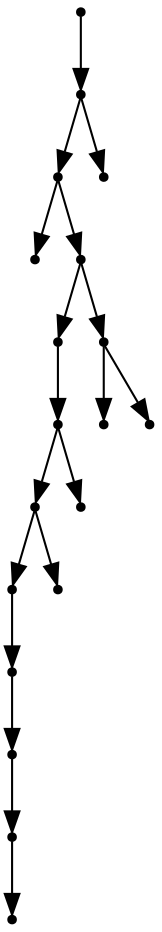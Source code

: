 digraph {
  18 [shape=point];
  17 [shape=point];
  15 [shape=point];
  0 [shape=point];
  14 [shape=point];
  10 [shape=point];
  9 [shape=point];
  7 [shape=point];
  5 [shape=point];
  4 [shape=point];
  3 [shape=point];
  2 [shape=point];
  1 [shape=point];
  6 [shape=point];
  8 [shape=point];
  13 [shape=point];
  11 [shape=point];
  12 [shape=point];
  16 [shape=point];
18 -> 17;
17 -> 15;
15 -> 0;
15 -> 14;
14 -> 10;
10 -> 9;
9 -> 7;
7 -> 5;
5 -> 4;
4 -> 3;
3 -> 2;
2 -> 1;
7 -> 6;
9 -> 8;
14 -> 13;
13 -> 11;
13 -> 12;
17 -> 16;
}
